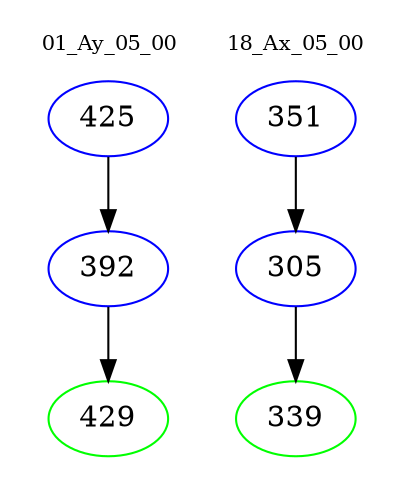 digraph{
subgraph cluster_0 {
color = white
label = "01_Ay_05_00";
fontsize=10;
T0_425 [label="425", color="blue"]
T0_425 -> T0_392 [color="black"]
T0_392 [label="392", color="blue"]
T0_392 -> T0_429 [color="black"]
T0_429 [label="429", color="green"]
}
subgraph cluster_1 {
color = white
label = "18_Ax_05_00";
fontsize=10;
T1_351 [label="351", color="blue"]
T1_351 -> T1_305 [color="black"]
T1_305 [label="305", color="blue"]
T1_305 -> T1_339 [color="black"]
T1_339 [label="339", color="green"]
}
}
